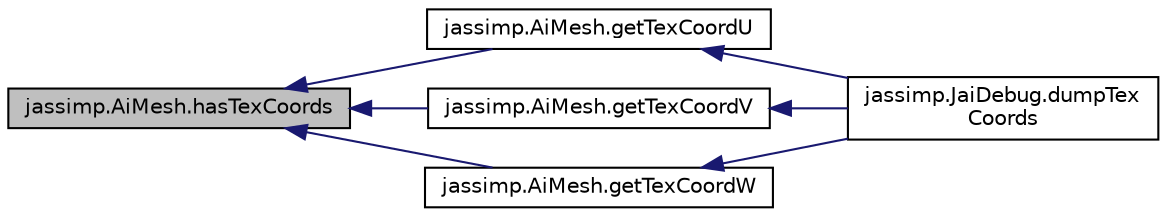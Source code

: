 digraph "jassimp.AiMesh.hasTexCoords"
{
  edge [fontname="Helvetica",fontsize="10",labelfontname="Helvetica",labelfontsize="10"];
  node [fontname="Helvetica",fontsize="10",shape=record];
  rankdir="LR";
  Node1 [label="jassimp.AiMesh.hasTexCoords",height=0.2,width=0.4,color="black", fillcolor="grey75", style="filled", fontcolor="black"];
  Node1 -> Node2 [dir="back",color="midnightblue",fontsize="10",style="solid",fontname="Helvetica"];
  Node2 [label="jassimp.AiMesh.getTexCoordU",height=0.2,width=0.4,color="black", fillcolor="white", style="filled",URL="$classjassimp_1_1_ai_mesh.html#a74029d45d4c48786ba5e770f5713e48e"];
  Node2 -> Node3 [dir="back",color="midnightblue",fontsize="10",style="solid",fontname="Helvetica"];
  Node3 [label="jassimp.JaiDebug.dumpTex\lCoords",height=0.2,width=0.4,color="black", fillcolor="white", style="filled",URL="$classjassimp_1_1_jai_debug.html#a6cb70bfa073bec664f0337aa26e653f9"];
  Node1 -> Node4 [dir="back",color="midnightblue",fontsize="10",style="solid",fontname="Helvetica"];
  Node4 [label="jassimp.AiMesh.getTexCoordV",height=0.2,width=0.4,color="black", fillcolor="white", style="filled",URL="$classjassimp_1_1_ai_mesh.html#a957a27c6b7dfcd62f3f025b65d94c2af"];
  Node4 -> Node3 [dir="back",color="midnightblue",fontsize="10",style="solid",fontname="Helvetica"];
  Node1 -> Node5 [dir="back",color="midnightblue",fontsize="10",style="solid",fontname="Helvetica"];
  Node5 [label="jassimp.AiMesh.getTexCoordW",height=0.2,width=0.4,color="black", fillcolor="white", style="filled",URL="$classjassimp_1_1_ai_mesh.html#a79a7ae306edd412ec429cc837f8b48fd"];
  Node5 -> Node3 [dir="back",color="midnightblue",fontsize="10",style="solid",fontname="Helvetica"];
}
